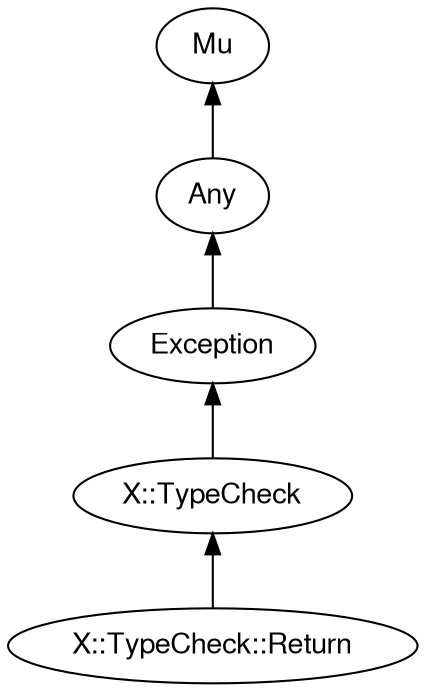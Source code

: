 digraph "perl6-type-graph" {
    rankdir=BT;
    splines=polyline;
    overlap=false; 
    graph [truecolor=true bgcolor="#FFFFFF"];
    // Types
    "X::TypeCheck::Return" [color="#000000", fontcolor="#000000", href="/type/X::TypeCheck::Return", fontname="FreeSans"];
    "Mu" [color="#000000", fontcolor="#000000", href="/type/Mu", fontname="FreeSans"];
    "Any" [color="#000000", fontcolor="#000000", href="/type/Any", fontname="FreeSans"];
    "Exception" [color="#000000", fontcolor="#000000", href="/type/Exception", fontname="FreeSans"];
    "X::TypeCheck" [color="#000000", fontcolor="#000000", href="/type/X::TypeCheck", fontname="FreeSans"];

    // Superclasses
    "X::TypeCheck::Return" -> "X::TypeCheck" [color="#000000"];
    "Any" -> "Mu" [color="#000000"];
    "Exception" -> "Any" [color="#000000"];
    "X::TypeCheck" -> "Exception" [color="#000000"];

    // Roles
}
